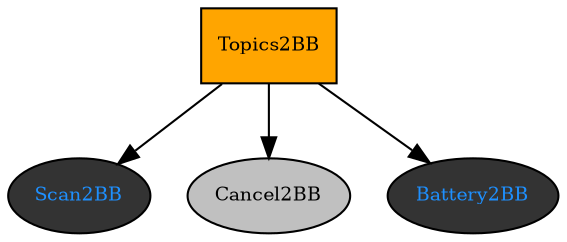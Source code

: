 digraph pastafarianism {
graph [fontname="times-roman"];
node [fontname="times-roman"];
edge [fontname="times-roman"];
Topics2BB [label=Topics2BB, shape=box, style=filled, fillcolor=orange, fontsize=9, fontcolor=black];
Scan2BB [label=Scan2BB, shape=ellipse, style=filled, fillcolor=gray20, fontsize=9, fontcolor=dodgerblue];
Topics2BB -> Scan2BB;
Cancel2BB [label=Cancel2BB, shape=ellipse, style=filled, fillcolor=gray, fontsize=9, fontcolor=black];
Topics2BB -> Cancel2BB;
Battery2BB [label=Battery2BB, shape=ellipse, style=filled, fillcolor=gray20, fontsize=9, fontcolor=dodgerblue];
Topics2BB -> Battery2BB;
}
